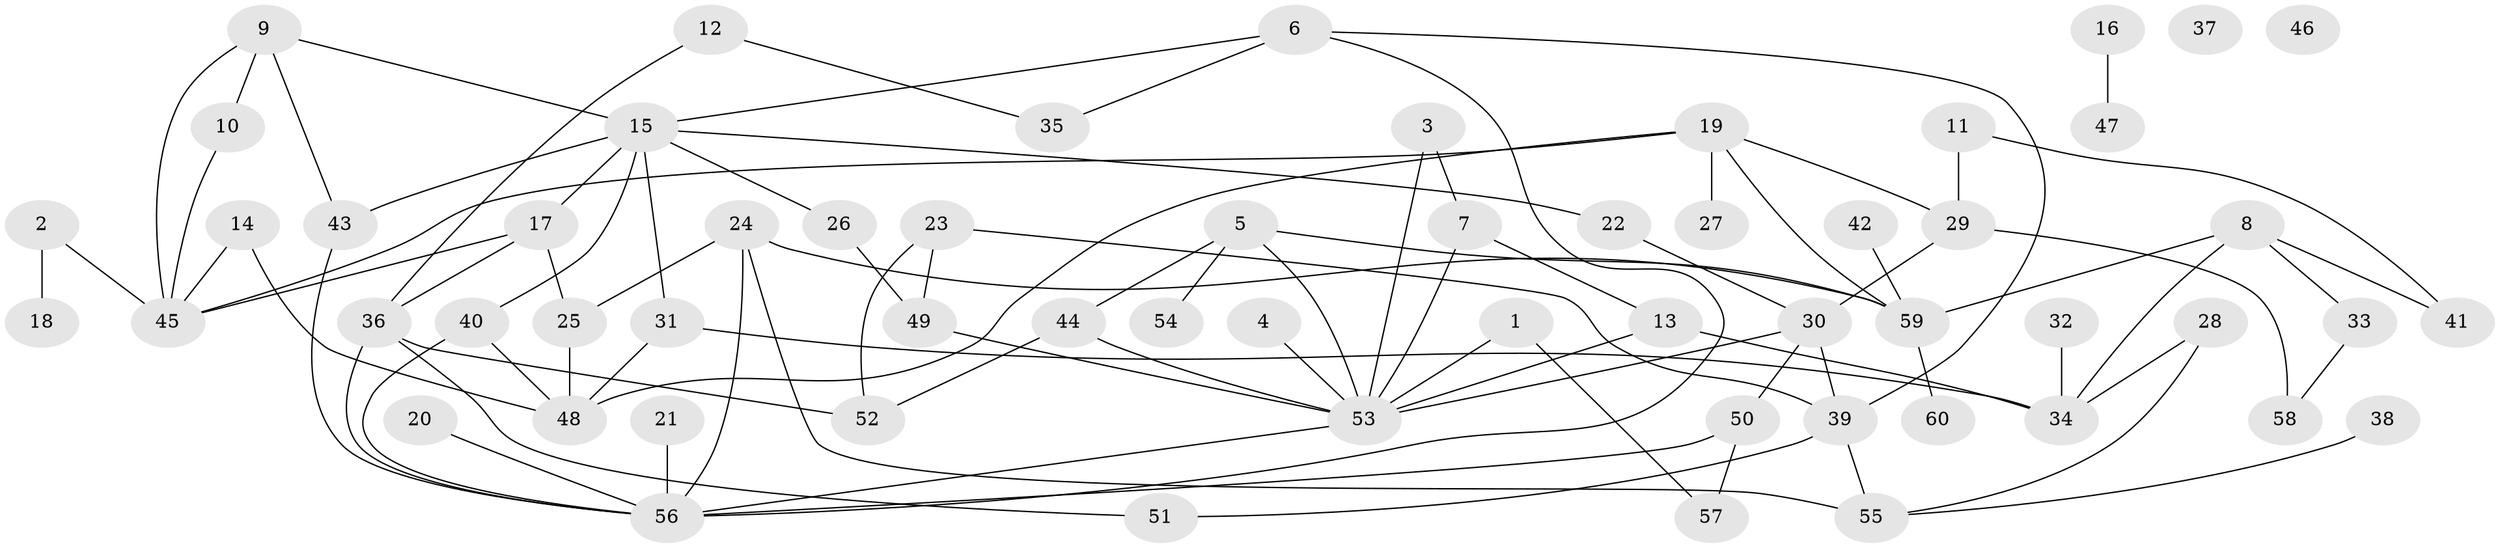 // coarse degree distribution, {1: 0.4583333333333333, 0: 0.125, 4: 0.08333333333333333, 3: 0.16666666666666666, 2: 0.041666666666666664, 6: 0.041666666666666664, 5: 0.041666666666666664, 12: 0.041666666666666664}
// Generated by graph-tools (version 1.1) at 2025/42/03/04/25 21:42:25]
// undirected, 60 vertices, 89 edges
graph export_dot {
graph [start="1"]
  node [color=gray90,style=filled];
  1;
  2;
  3;
  4;
  5;
  6;
  7;
  8;
  9;
  10;
  11;
  12;
  13;
  14;
  15;
  16;
  17;
  18;
  19;
  20;
  21;
  22;
  23;
  24;
  25;
  26;
  27;
  28;
  29;
  30;
  31;
  32;
  33;
  34;
  35;
  36;
  37;
  38;
  39;
  40;
  41;
  42;
  43;
  44;
  45;
  46;
  47;
  48;
  49;
  50;
  51;
  52;
  53;
  54;
  55;
  56;
  57;
  58;
  59;
  60;
  1 -- 53;
  1 -- 57;
  2 -- 18;
  2 -- 45;
  3 -- 7;
  3 -- 53;
  4 -- 53;
  5 -- 44;
  5 -- 53;
  5 -- 54;
  5 -- 59;
  6 -- 15;
  6 -- 35;
  6 -- 39;
  6 -- 56;
  7 -- 13;
  7 -- 53;
  8 -- 33;
  8 -- 34;
  8 -- 41;
  8 -- 59;
  9 -- 10;
  9 -- 15;
  9 -- 43;
  9 -- 45;
  10 -- 45;
  11 -- 29;
  11 -- 41;
  12 -- 35;
  12 -- 36;
  13 -- 34;
  13 -- 53;
  14 -- 45;
  14 -- 48;
  15 -- 17;
  15 -- 22;
  15 -- 26;
  15 -- 31;
  15 -- 40;
  15 -- 43;
  16 -- 47;
  17 -- 25;
  17 -- 36;
  17 -- 45;
  19 -- 27;
  19 -- 29;
  19 -- 45;
  19 -- 48;
  19 -- 59;
  20 -- 56;
  21 -- 56;
  22 -- 30;
  23 -- 39;
  23 -- 49;
  23 -- 52;
  24 -- 25;
  24 -- 55;
  24 -- 56;
  24 -- 59;
  25 -- 48;
  26 -- 49;
  28 -- 34;
  28 -- 55;
  29 -- 30;
  29 -- 58;
  30 -- 39;
  30 -- 50;
  30 -- 53;
  31 -- 34;
  31 -- 48;
  32 -- 34;
  33 -- 58;
  36 -- 51;
  36 -- 52;
  36 -- 56;
  38 -- 55;
  39 -- 51;
  39 -- 55;
  40 -- 48;
  40 -- 56;
  42 -- 59;
  43 -- 56;
  44 -- 52;
  44 -- 53;
  49 -- 53;
  50 -- 56;
  50 -- 57;
  53 -- 56;
  59 -- 60;
}

